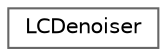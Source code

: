 digraph "类继承关系图"
{
 // LATEX_PDF_SIZE
  bgcolor="transparent";
  edge [fontname=Helvetica,fontsize=10,labelfontname=Helvetica,labelfontsize=10];
  node [fontname=Helvetica,fontsize=10,shape=box,height=0.2,width=0.4];
  rankdir="LR";
  Node0 [id="Node000000",label="LCDenoiser",height=0.2,width=0.4,color="grey40", fillcolor="white", style="filled",URL="$struct_l_c_denoiser.html",tooltip=" "];
}

